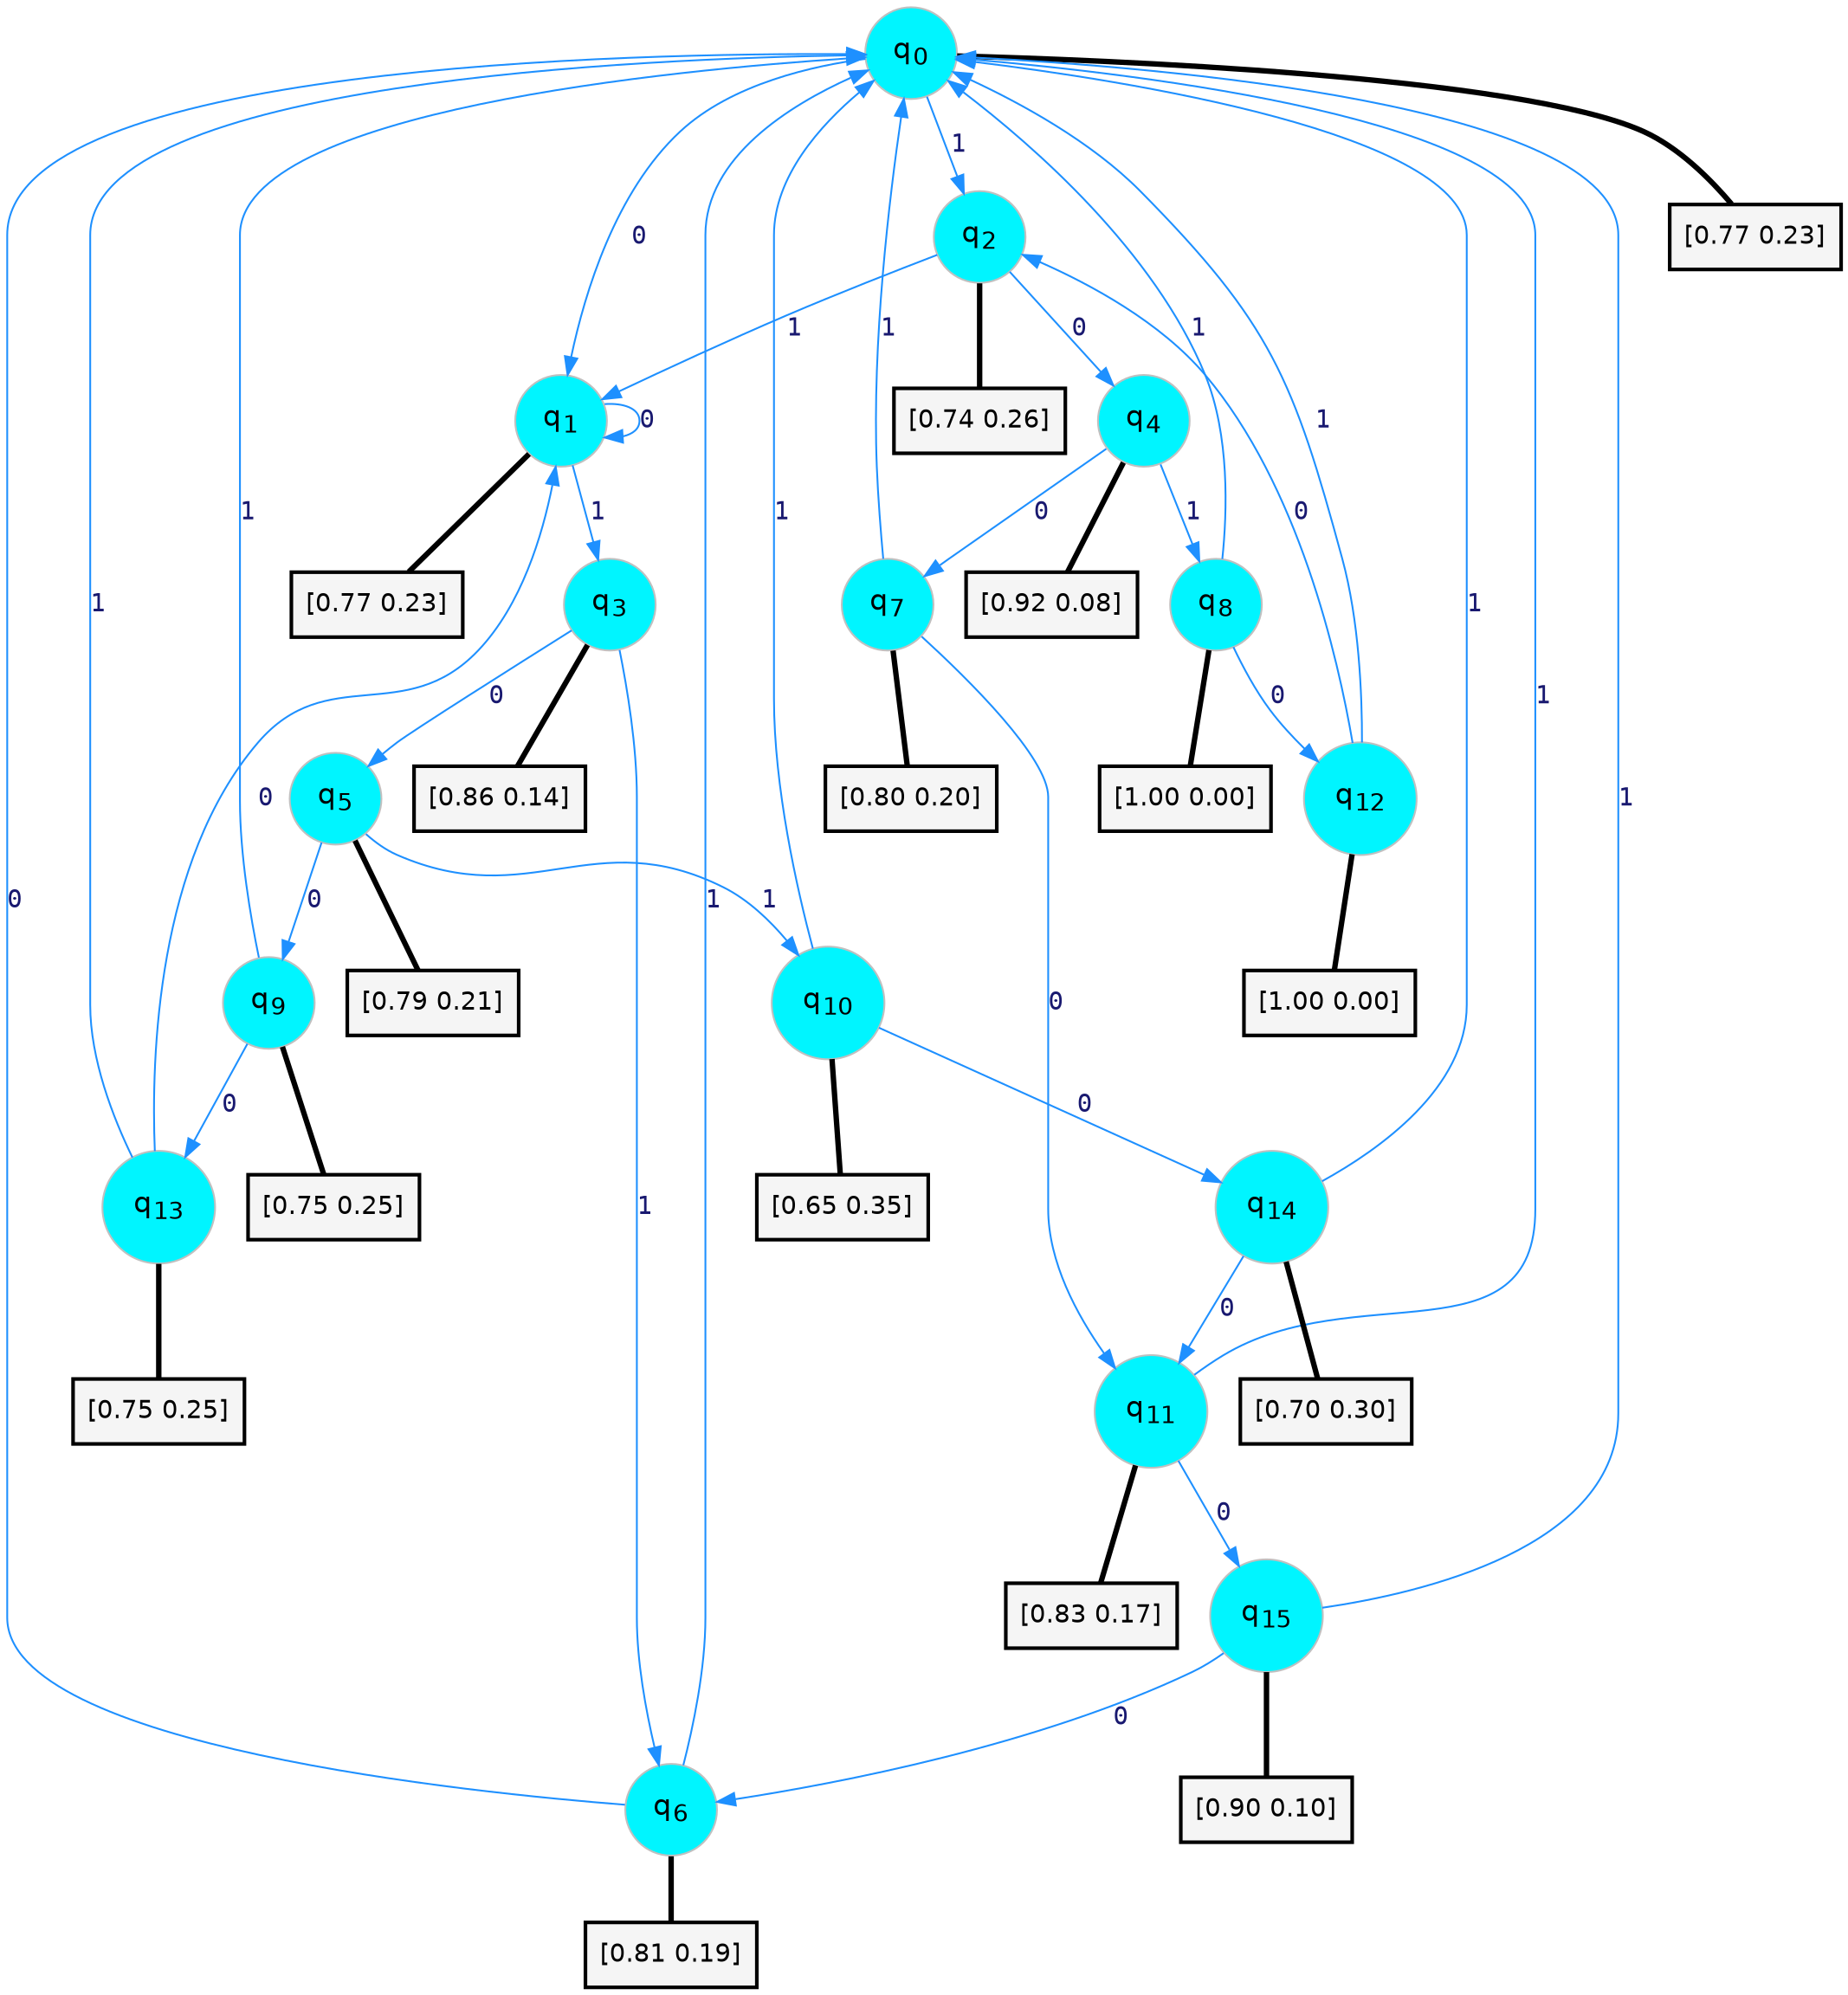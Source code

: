 digraph G {
graph [
bgcolor=transparent, dpi=300, rankdir=TD, size="40,25"];
node [
color=gray, fillcolor=turquoise1, fontcolor=black, fontname=Helvetica, fontsize=16, fontweight=bold, shape=circle, style=filled];
edge [
arrowsize=1, color=dodgerblue1, fontcolor=midnightblue, fontname=courier, fontweight=bold, penwidth=1, style=solid, weight=20];
0[label=<q<SUB>0</SUB>>];
1[label=<q<SUB>1</SUB>>];
2[label=<q<SUB>2</SUB>>];
3[label=<q<SUB>3</SUB>>];
4[label=<q<SUB>4</SUB>>];
5[label=<q<SUB>5</SUB>>];
6[label=<q<SUB>6</SUB>>];
7[label=<q<SUB>7</SUB>>];
8[label=<q<SUB>8</SUB>>];
9[label=<q<SUB>9</SUB>>];
10[label=<q<SUB>10</SUB>>];
11[label=<q<SUB>11</SUB>>];
12[label=<q<SUB>12</SUB>>];
13[label=<q<SUB>13</SUB>>];
14[label=<q<SUB>14</SUB>>];
15[label=<q<SUB>15</SUB>>];
16[label="[0.77 0.23]", shape=box,fontcolor=black, fontname=Helvetica, fontsize=14, penwidth=2, fillcolor=whitesmoke,color=black];
17[label="[0.77 0.23]", shape=box,fontcolor=black, fontname=Helvetica, fontsize=14, penwidth=2, fillcolor=whitesmoke,color=black];
18[label="[0.74 0.26]", shape=box,fontcolor=black, fontname=Helvetica, fontsize=14, penwidth=2, fillcolor=whitesmoke,color=black];
19[label="[0.86 0.14]", shape=box,fontcolor=black, fontname=Helvetica, fontsize=14, penwidth=2, fillcolor=whitesmoke,color=black];
20[label="[0.92 0.08]", shape=box,fontcolor=black, fontname=Helvetica, fontsize=14, penwidth=2, fillcolor=whitesmoke,color=black];
21[label="[0.79 0.21]", shape=box,fontcolor=black, fontname=Helvetica, fontsize=14, penwidth=2, fillcolor=whitesmoke,color=black];
22[label="[0.81 0.19]", shape=box,fontcolor=black, fontname=Helvetica, fontsize=14, penwidth=2, fillcolor=whitesmoke,color=black];
23[label="[0.80 0.20]", shape=box,fontcolor=black, fontname=Helvetica, fontsize=14, penwidth=2, fillcolor=whitesmoke,color=black];
24[label="[1.00 0.00]", shape=box,fontcolor=black, fontname=Helvetica, fontsize=14, penwidth=2, fillcolor=whitesmoke,color=black];
25[label="[0.75 0.25]", shape=box,fontcolor=black, fontname=Helvetica, fontsize=14, penwidth=2, fillcolor=whitesmoke,color=black];
26[label="[0.65 0.35]", shape=box,fontcolor=black, fontname=Helvetica, fontsize=14, penwidth=2, fillcolor=whitesmoke,color=black];
27[label="[0.83 0.17]", shape=box,fontcolor=black, fontname=Helvetica, fontsize=14, penwidth=2, fillcolor=whitesmoke,color=black];
28[label="[1.00 0.00]", shape=box,fontcolor=black, fontname=Helvetica, fontsize=14, penwidth=2, fillcolor=whitesmoke,color=black];
29[label="[0.75 0.25]", shape=box,fontcolor=black, fontname=Helvetica, fontsize=14, penwidth=2, fillcolor=whitesmoke,color=black];
30[label="[0.70 0.30]", shape=box,fontcolor=black, fontname=Helvetica, fontsize=14, penwidth=2, fillcolor=whitesmoke,color=black];
31[label="[0.90 0.10]", shape=box,fontcolor=black, fontname=Helvetica, fontsize=14, penwidth=2, fillcolor=whitesmoke,color=black];
0->1 [label=0];
0->2 [label=1];
0->16 [arrowhead=none, penwidth=3,color=black];
1->1 [label=0];
1->3 [label=1];
1->17 [arrowhead=none, penwidth=3,color=black];
2->4 [label=0];
2->1 [label=1];
2->18 [arrowhead=none, penwidth=3,color=black];
3->5 [label=0];
3->6 [label=1];
3->19 [arrowhead=none, penwidth=3,color=black];
4->7 [label=0];
4->8 [label=1];
4->20 [arrowhead=none, penwidth=3,color=black];
5->9 [label=0];
5->10 [label=1];
5->21 [arrowhead=none, penwidth=3,color=black];
6->0 [label=0];
6->0 [label=1];
6->22 [arrowhead=none, penwidth=3,color=black];
7->11 [label=0];
7->0 [label=1];
7->23 [arrowhead=none, penwidth=3,color=black];
8->12 [label=0];
8->0 [label=1];
8->24 [arrowhead=none, penwidth=3,color=black];
9->13 [label=0];
9->0 [label=1];
9->25 [arrowhead=none, penwidth=3,color=black];
10->14 [label=0];
10->0 [label=1];
10->26 [arrowhead=none, penwidth=3,color=black];
11->15 [label=0];
11->0 [label=1];
11->27 [arrowhead=none, penwidth=3,color=black];
12->2 [label=0];
12->0 [label=1];
12->28 [arrowhead=none, penwidth=3,color=black];
13->1 [label=0];
13->0 [label=1];
13->29 [arrowhead=none, penwidth=3,color=black];
14->11 [label=0];
14->0 [label=1];
14->30 [arrowhead=none, penwidth=3,color=black];
15->6 [label=0];
15->0 [label=1];
15->31 [arrowhead=none, penwidth=3,color=black];
}
